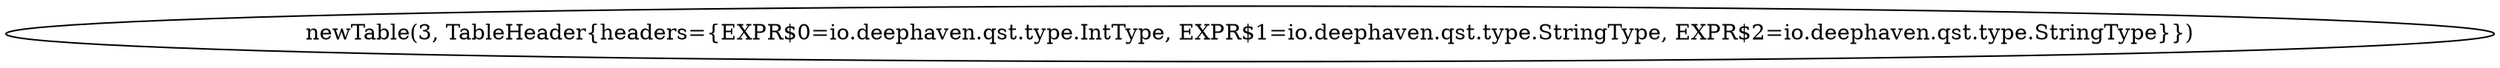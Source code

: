 digraph {
"op_0" ["label"="newTable(3, TableHeader{headers={EXPR$0=io.deephaven.qst.type.IntType, EXPR$1=io.deephaven.qst.type.StringType, EXPR$2=io.deephaven.qst.type.StringType}})"]
}